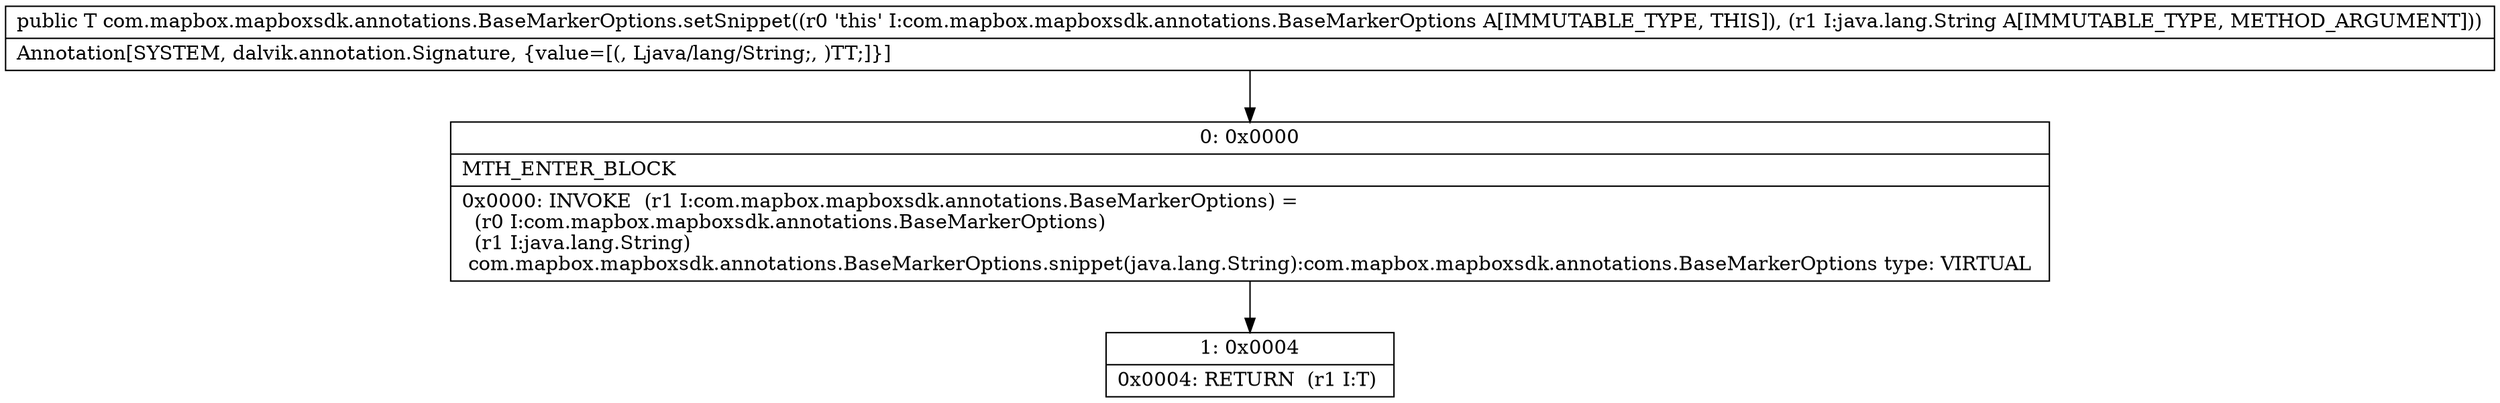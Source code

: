 digraph "CFG forcom.mapbox.mapboxsdk.annotations.BaseMarkerOptions.setSnippet(Ljava\/lang\/String;)Lcom\/mapbox\/mapboxsdk\/annotations\/BaseMarkerOptions;" {
Node_0 [shape=record,label="{0\:\ 0x0000|MTH_ENTER_BLOCK\l|0x0000: INVOKE  (r1 I:com.mapbox.mapboxsdk.annotations.BaseMarkerOptions) = \l  (r0 I:com.mapbox.mapboxsdk.annotations.BaseMarkerOptions)\l  (r1 I:java.lang.String)\l com.mapbox.mapboxsdk.annotations.BaseMarkerOptions.snippet(java.lang.String):com.mapbox.mapboxsdk.annotations.BaseMarkerOptions type: VIRTUAL \l}"];
Node_1 [shape=record,label="{1\:\ 0x0004|0x0004: RETURN  (r1 I:T) \l}"];
MethodNode[shape=record,label="{public T com.mapbox.mapboxsdk.annotations.BaseMarkerOptions.setSnippet((r0 'this' I:com.mapbox.mapboxsdk.annotations.BaseMarkerOptions A[IMMUTABLE_TYPE, THIS]), (r1 I:java.lang.String A[IMMUTABLE_TYPE, METHOD_ARGUMENT]))  | Annotation[SYSTEM, dalvik.annotation.Signature, \{value=[(, Ljava\/lang\/String;, )TT;]\}]\l}"];
MethodNode -> Node_0;
Node_0 -> Node_1;
}

